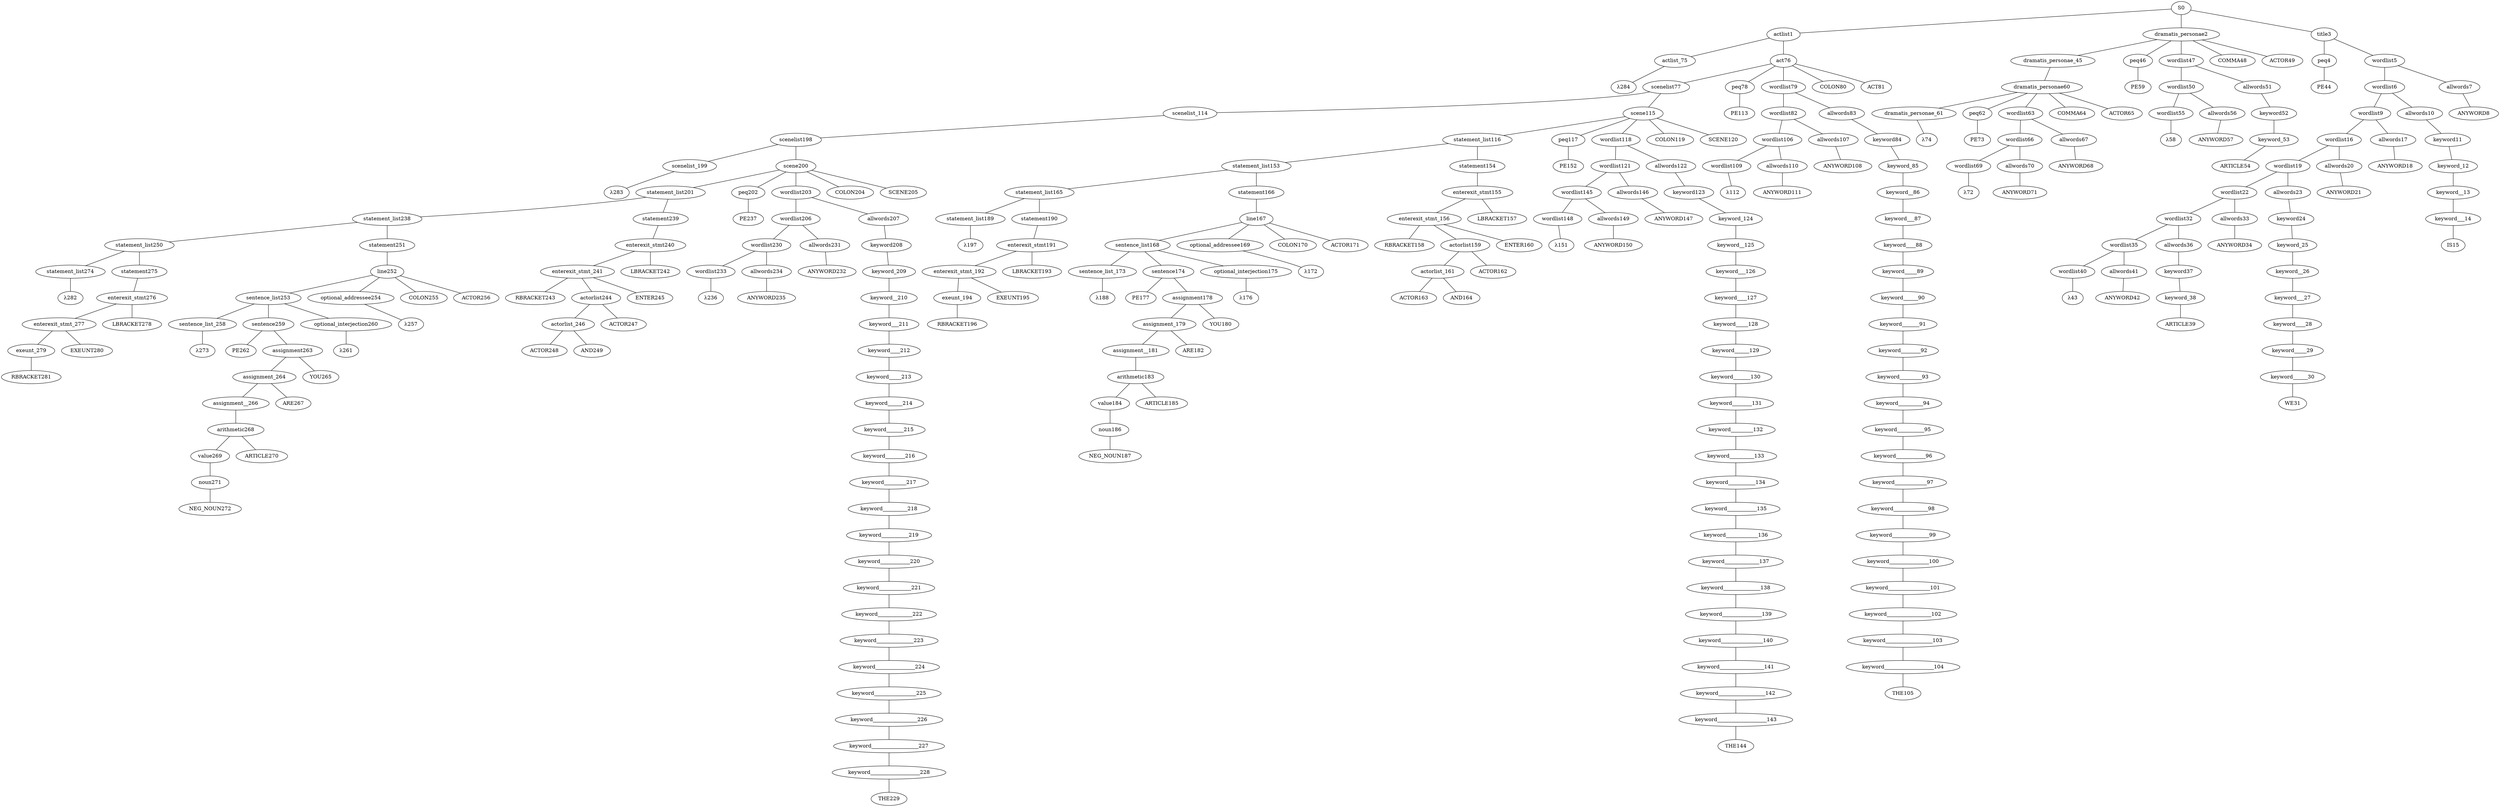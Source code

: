 strict graph {
	S0 -- actlist1
	S0 -- dramatis_personae2
	S0 -- title3

	title3 -- peq4
	title3 -- wordlist5

	wordlist5 -- wordlist6
	wordlist5 -- allwords7

	allwords7 -- ANYWORD8


	wordlist6 -- wordlist9
	wordlist6 -- allwords10

	allwords10 -- keyword11

	keyword11 -- keyword_12

	keyword_12 -- keyword__13

	keyword__13 -- keyword___14

	keyword___14 -- IS15


	wordlist9 -- wordlist16
	wordlist9 -- allwords17

	allwords17 -- ANYWORD18


	wordlist16 -- wordlist19
	wordlist16 -- allwords20

	allwords20 -- ANYWORD21


	wordlist19 -- wordlist22
	wordlist19 -- allwords23

	allwords23 -- keyword24

	keyword24 -- keyword_25

	keyword_25 -- keyword__26

	keyword__26 -- keyword___27

	keyword___27 -- keyword____28

	keyword____28 -- keyword_____29

	keyword_____29 -- keyword______30

	keyword______30 -- WE31


	wordlist22 -- wordlist32
	wordlist22 -- allwords33

	allwords33 -- ANYWORD34


	wordlist32 -- wordlist35
	wordlist32 -- allwords36

	allwords36 -- keyword37

	keyword37 -- keyword_38

	keyword_38 -- ARTICLE39


	wordlist35 -- wordlist40
	wordlist35 -- allwords41

	allwords41 -- ANYWORD42


	wordlist40 -- λ43

	peq4 -- PE44


	dramatis_personae2 -- dramatis_personae_45
	dramatis_personae2 -- peq46
	dramatis_personae2 -- wordlist47
	dramatis_personae2 -- COMMA48
	dramatis_personae2 -- ACTOR49



	wordlist47 -- wordlist50
	wordlist47 -- allwords51

	allwords51 -- keyword52

	keyword52 -- keyword_53

	keyword_53 -- ARTICLE54


	wordlist50 -- wordlist55
	wordlist50 -- allwords56

	allwords56 -- ANYWORD57


	wordlist55 -- λ58

	peq46 -- PE59


	dramatis_personae_45 -- dramatis_personae60

	dramatis_personae60 -- dramatis_personae_61
	dramatis_personae60 -- peq62
	dramatis_personae60 -- wordlist63
	dramatis_personae60 -- COMMA64
	dramatis_personae60 -- ACTOR65



	wordlist63 -- wordlist66
	wordlist63 -- allwords67

	allwords67 -- ANYWORD68


	wordlist66 -- wordlist69
	wordlist66 -- allwords70

	allwords70 -- ANYWORD71


	wordlist69 -- λ72

	peq62 -- PE73


	dramatis_personae_61 -- λ74

	actlist1 -- actlist_75
	actlist1 -- act76

	act76 -- scenelist77
	act76 -- peq78
	act76 -- wordlist79
	act76 -- COLON80
	act76 -- ACT81



	wordlist79 -- wordlist82
	wordlist79 -- allwords83

	allwords83 -- keyword84

	keyword84 -- keyword_85

	keyword_85 -- keyword__86

	keyword__86 -- keyword___87

	keyword___87 -- keyword____88

	keyword____88 -- keyword_____89

	keyword_____89 -- keyword______90

	keyword______90 -- keyword_______91

	keyword_______91 -- keyword________92

	keyword________92 -- keyword_________93

	keyword_________93 -- keyword__________94

	keyword__________94 -- keyword___________95

	keyword___________95 -- keyword____________96

	keyword____________96 -- keyword_____________97

	keyword_____________97 -- keyword______________98

	keyword______________98 -- keyword_______________99

	keyword_______________99 -- keyword________________100

	keyword________________100 -- keyword_________________101

	keyword_________________101 -- keyword__________________102

	keyword__________________102 -- keyword___________________103

	keyword___________________103 -- keyword____________________104

	keyword____________________104 -- THE105


	wordlist82 -- wordlist106
	wordlist82 -- allwords107

	allwords107 -- ANYWORD108


	wordlist106 -- wordlist109
	wordlist106 -- allwords110

	allwords110 -- ANYWORD111


	wordlist109 -- λ112

	peq78 -- PE113


	scenelist77 -- scenelist_114
	scenelist77 -- scene115

	scene115 -- statement_list116
	scene115 -- peq117
	scene115 -- wordlist118
	scene115 -- COLON119
	scene115 -- SCENE120



	wordlist118 -- wordlist121
	wordlist118 -- allwords122

	allwords122 -- keyword123

	keyword123 -- keyword_124

	keyword_124 -- keyword__125

	keyword__125 -- keyword___126

	keyword___126 -- keyword____127

	keyword____127 -- keyword_____128

	keyword_____128 -- keyword______129

	keyword______129 -- keyword_______130

	keyword_______130 -- keyword________131

	keyword________131 -- keyword_________132

	keyword_________132 -- keyword__________133

	keyword__________133 -- keyword___________134

	keyword___________134 -- keyword____________135

	keyword____________135 -- keyword_____________136

	keyword_____________136 -- keyword______________137

	keyword______________137 -- keyword_______________138

	keyword_______________138 -- keyword________________139

	keyword________________139 -- keyword_________________140

	keyword_________________140 -- keyword__________________141

	keyword__________________141 -- keyword___________________142

	keyword___________________142 -- keyword____________________143

	keyword____________________143 -- THE144


	wordlist121 -- wordlist145
	wordlist121 -- allwords146

	allwords146 -- ANYWORD147


	wordlist145 -- wordlist148
	wordlist145 -- allwords149

	allwords149 -- ANYWORD150


	wordlist148 -- λ151

	peq117 -- PE152


	statement_list116 -- statement_list153
	statement_list116 -- statement154

	statement154 -- enterexit_stmt155

	enterexit_stmt155 -- enterexit_stmt_156
	enterexit_stmt155 -- LBRACKET157


	enterexit_stmt_156 -- RBRACKET158
	enterexit_stmt_156 -- actorlist159
	enterexit_stmt_156 -- ENTER160


	actorlist159 -- actorlist_161
	actorlist159 -- ACTOR162


	actorlist_161 -- ACTOR163
	actorlist_161 -- AND164




	statement_list153 -- statement_list165
	statement_list153 -- statement166

	statement166 -- line167

	line167 -- sentence_list168
	line167 -- optional_addressee169
	line167 -- COLON170
	line167 -- ACTOR171



	optional_addressee169 -- λ172

	sentence_list168 -- sentence_list_173
	sentence_list168 -- sentence174
	sentence_list168 -- optional_interjection175

	optional_interjection175 -- λ176

	sentence174 -- PE177
	sentence174 -- assignment178

	assignment178 -- assignment_179
	assignment178 -- YOU180


	assignment_179 -- assignment__181
	assignment_179 -- ARE182


	assignment__181 -- arithmetic183

	arithmetic183 -- value184
	arithmetic183 -- ARTICLE185


	value184 -- noun186

	noun186 -- NEG_NOUN187



	sentence_list_173 -- λ188

	statement_list165 -- statement_list189
	statement_list165 -- statement190

	statement190 -- enterexit_stmt191

	enterexit_stmt191 -- enterexit_stmt_192
	enterexit_stmt191 -- LBRACKET193


	enterexit_stmt_192 -- exeunt_194
	enterexit_stmt_192 -- EXEUNT195


	exeunt_194 -- RBRACKET196


	statement_list189 -- λ197

	scenelist_114 -- scenelist198

	scenelist198 -- scenelist_199
	scenelist198 -- scene200

	scene200 -- statement_list201
	scene200 -- peq202
	scene200 -- wordlist203
	scene200 -- COLON204
	scene200 -- SCENE205



	wordlist203 -- wordlist206
	wordlist203 -- allwords207

	allwords207 -- keyword208

	keyword208 -- keyword_209

	keyword_209 -- keyword__210

	keyword__210 -- keyword___211

	keyword___211 -- keyword____212

	keyword____212 -- keyword_____213

	keyword_____213 -- keyword______214

	keyword______214 -- keyword_______215

	keyword_______215 -- keyword________216

	keyword________216 -- keyword_________217

	keyword_________217 -- keyword__________218

	keyword__________218 -- keyword___________219

	keyword___________219 -- keyword____________220

	keyword____________220 -- keyword_____________221

	keyword_____________221 -- keyword______________222

	keyword______________222 -- keyword_______________223

	keyword_______________223 -- keyword________________224

	keyword________________224 -- keyword_________________225

	keyword_________________225 -- keyword__________________226

	keyword__________________226 -- keyword___________________227

	keyword___________________227 -- keyword____________________228

	keyword____________________228 -- THE229


	wordlist206 -- wordlist230
	wordlist206 -- allwords231

	allwords231 -- ANYWORD232


	wordlist230 -- wordlist233
	wordlist230 -- allwords234

	allwords234 -- ANYWORD235


	wordlist233 -- λ236

	peq202 -- PE237


	statement_list201 -- statement_list238
	statement_list201 -- statement239

	statement239 -- enterexit_stmt240

	enterexit_stmt240 -- enterexit_stmt_241
	enterexit_stmt240 -- LBRACKET242


	enterexit_stmt_241 -- RBRACKET243
	enterexit_stmt_241 -- actorlist244
	enterexit_stmt_241 -- ENTER245


	actorlist244 -- actorlist_246
	actorlist244 -- ACTOR247


	actorlist_246 -- ACTOR248
	actorlist_246 -- AND249




	statement_list238 -- statement_list250
	statement_list238 -- statement251

	statement251 -- line252

	line252 -- sentence_list253
	line252 -- optional_addressee254
	line252 -- COLON255
	line252 -- ACTOR256



	optional_addressee254 -- λ257

	sentence_list253 -- sentence_list_258
	sentence_list253 -- sentence259
	sentence_list253 -- optional_interjection260

	optional_interjection260 -- λ261

	sentence259 -- PE262
	sentence259 -- assignment263

	assignment263 -- assignment_264
	assignment263 -- YOU265


	assignment_264 -- assignment__266
	assignment_264 -- ARE267


	assignment__266 -- arithmetic268

	arithmetic268 -- value269
	arithmetic268 -- ARTICLE270


	value269 -- noun271

	noun271 -- NEG_NOUN272



	sentence_list_258 -- λ273

	statement_list250 -- statement_list274
	statement_list250 -- statement275

	statement275 -- enterexit_stmt276

	enterexit_stmt276 -- enterexit_stmt_277
	enterexit_stmt276 -- LBRACKET278


	enterexit_stmt_277 -- exeunt_279
	enterexit_stmt_277 -- EXEUNT280


	exeunt_279 -- RBRACKET281


	statement_list274 -- λ282

	scenelist_199 -- λ283

	actlist_75 -- λ284


}